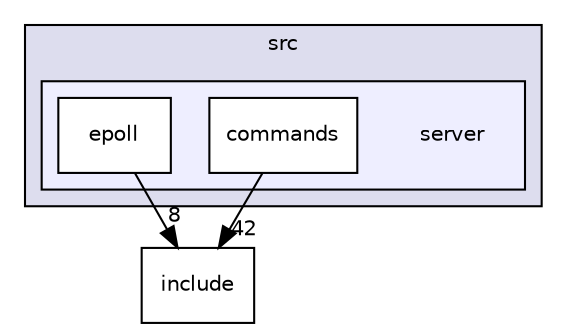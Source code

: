 digraph "/home/runner/work/OPIChat/OPIChat/src/server" {
  compound=true
  node [ fontsize="10", fontname="Helvetica"];
  edge [ labelfontsize="10", labelfontname="Helvetica"];
  subgraph clusterdir_68267d1309a1af8e8297ef4c3efbcdba {
    graph [ bgcolor="#ddddee", pencolor="black", label="src" fontname="Helvetica", fontsize="10", URL="dir_68267d1309a1af8e8297ef4c3efbcdba.html"]
  subgraph clusterdir_075bb3ff235063c77951cd176d15a741 {
    graph [ bgcolor="#eeeeff", pencolor="black", label="" URL="dir_075bb3ff235063c77951cd176d15a741.html"];
    dir_075bb3ff235063c77951cd176d15a741 [shape=plaintext label="server"];
    dir_3f2a2a25b0e24bec21a024d76bae53fd [shape=box label="commands" color="black" fillcolor="white" style="filled" URL="dir_3f2a2a25b0e24bec21a024d76bae53fd.html"];
    dir_a637624275a24b07e6978a026c6894ab [shape=box label="epoll" color="black" fillcolor="white" style="filled" URL="dir_a637624275a24b07e6978a026c6894ab.html"];
  }
  }
  dir_d44c64559bbebec7f509842c48db8b23 [shape=box label="include" URL="dir_d44c64559bbebec7f509842c48db8b23.html"];
  dir_3f2a2a25b0e24bec21a024d76bae53fd->dir_d44c64559bbebec7f509842c48db8b23 [headlabel="42", labeldistance=1.5 headhref="dir_000011_000007.html"];
  dir_a637624275a24b07e6978a026c6894ab->dir_d44c64559bbebec7f509842c48db8b23 [headlabel="8", labeldistance=1.5 headhref="dir_000012_000007.html"];
}
